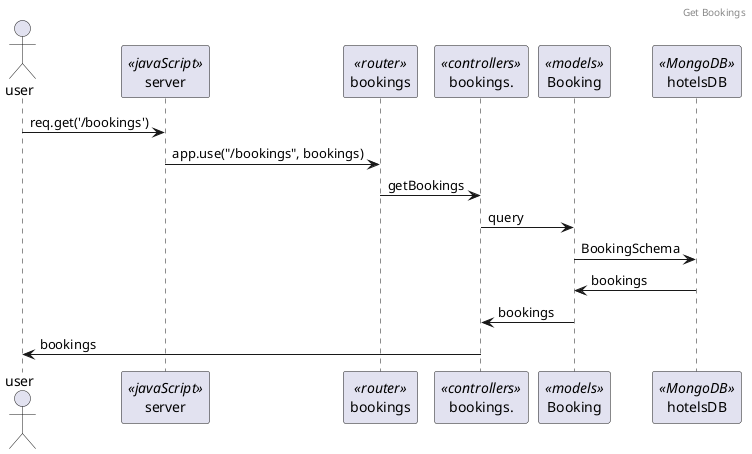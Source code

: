 @startuml

header Get Bookings

actor user
participant server <<javaScript>>
participant bookings <<router>>
participant bookings. <<controllers>>
participant Booking <<models>>
participant hotelsDB <<MongoDB>>

user -> server : req.get('/bookings')
server -> bookings : app.use("/bookings", bookings)
bookings -> bookings. : getBookings
bookings. -> Booking : query
Booking -> hotelsDB : BookingSchema
hotelsDB -> Booking : bookings
Booking -> bookings. : bookings
bookings. -> user : bookings

@enduml